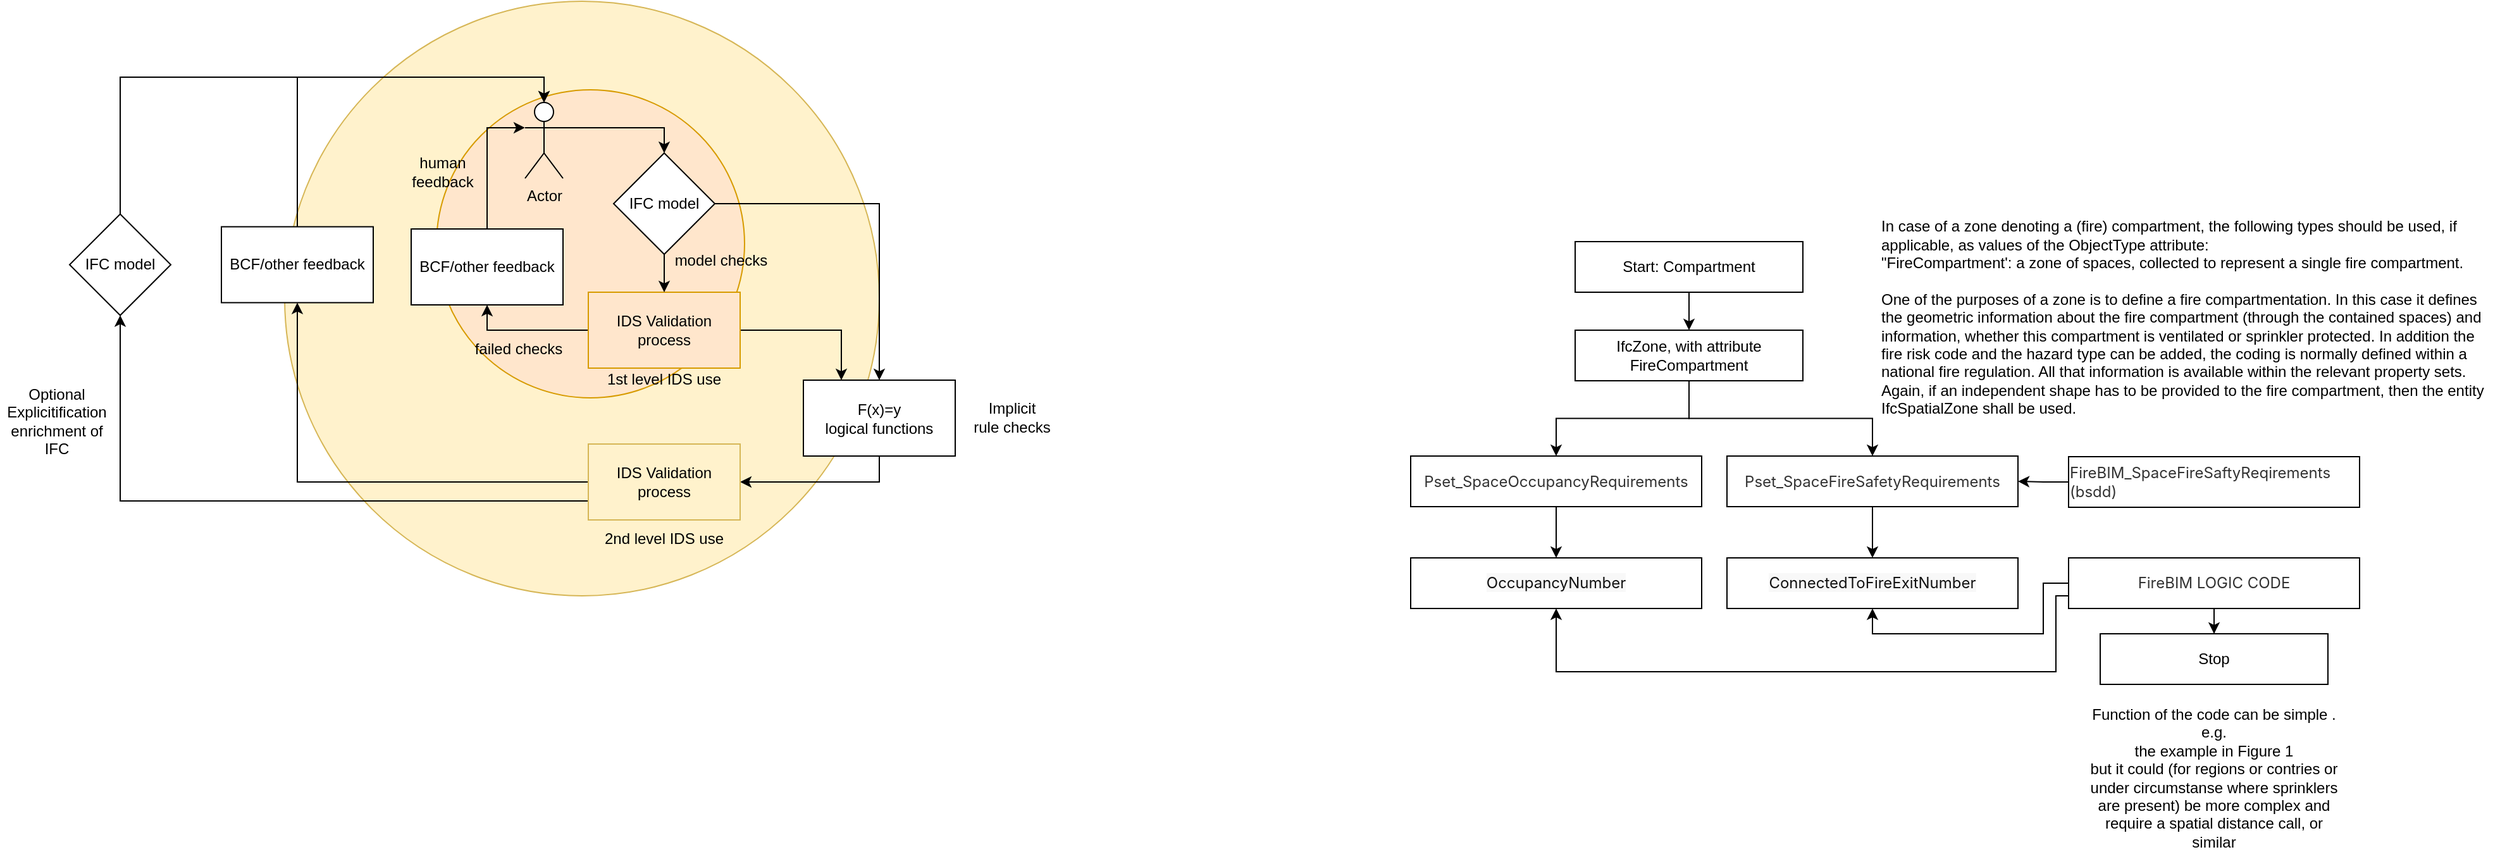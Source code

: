 <mxfile version="24.8.3">
  <diagram name="Page-1" id="luB2n4snwolbCdcfC4NB">
    <mxGraphModel dx="1450" dy="993" grid="0" gridSize="10" guides="1" tooltips="1" connect="1" arrows="1" fold="1" page="0" pageScale="1" pageWidth="850" pageHeight="1100" math="0" shadow="0">
      <root>
        <mxCell id="0" />
        <mxCell id="1" parent="0" />
        <mxCell id="F_-EiX4ZoE0ep-XaQffV-65" value="" style="ellipse;whiteSpace=wrap;html=1;aspect=fixed;fillColor=#fff2cc;strokeColor=#d6b656;" parent="1" vertex="1">
          <mxGeometry x="110" y="-50" width="470" height="470" as="geometry" />
        </mxCell>
        <mxCell id="F_-EiX4ZoE0ep-XaQffV-53" value="" style="ellipse;whiteSpace=wrap;html=1;aspect=fixed;fillColor=#ffe6cc;strokeColor=#d79b00;" parent="1" vertex="1">
          <mxGeometry x="230" y="20" width="243.5" height="243.5" as="geometry" />
        </mxCell>
        <mxCell id="F_-EiX4ZoE0ep-XaQffV-7" style="edgeStyle=orthogonalEdgeStyle;rounded=0;orthogonalLoop=1;jettySize=auto;html=1;exitX=0.5;exitY=1;exitDx=0;exitDy=0;entryX=0.5;entryY=0;entryDx=0;entryDy=0;" parent="1" source="F_-EiX4ZoE0ep-XaQffV-4" target="F_-EiX4ZoE0ep-XaQffV-5" edge="1">
          <mxGeometry relative="1" as="geometry" />
        </mxCell>
        <mxCell id="F_-EiX4ZoE0ep-XaQffV-4" value="Start: Compartment" style="rounded=0;whiteSpace=wrap;html=1;" parent="1" vertex="1">
          <mxGeometry x="1130" y="140" width="180" height="40" as="geometry" />
        </mxCell>
        <mxCell id="F_-EiX4ZoE0ep-XaQffV-13" style="edgeStyle=orthogonalEdgeStyle;rounded=0;orthogonalLoop=1;jettySize=auto;html=1;exitX=0.5;exitY=1;exitDx=0;exitDy=0;entryX=0.5;entryY=0;entryDx=0;entryDy=0;" parent="1" source="F_-EiX4ZoE0ep-XaQffV-5" target="F_-EiX4ZoE0ep-XaQffV-10" edge="1">
          <mxGeometry relative="1" as="geometry" />
        </mxCell>
        <mxCell id="F_-EiX4ZoE0ep-XaQffV-17" style="edgeStyle=orthogonalEdgeStyle;rounded=0;orthogonalLoop=1;jettySize=auto;html=1;exitX=0.5;exitY=1;exitDx=0;exitDy=0;entryX=0.5;entryY=0;entryDx=0;entryDy=0;" parent="1" source="F_-EiX4ZoE0ep-XaQffV-5" target="F_-EiX4ZoE0ep-XaQffV-14" edge="1">
          <mxGeometry relative="1" as="geometry" />
        </mxCell>
        <mxCell id="F_-EiX4ZoE0ep-XaQffV-5" value="IfcZone, with attribute FireCompartment" style="rounded=0;whiteSpace=wrap;html=1;" parent="1" vertex="1">
          <mxGeometry x="1130" y="210" width="180" height="40" as="geometry" />
        </mxCell>
        <mxCell id="F_-EiX4ZoE0ep-XaQffV-6" value="&lt;div&gt;In case of a zone denoting a (fire) compartment, the following types should be used, if applicable, as values of the ObjectType attribute:&lt;/div&gt;&lt;div&gt;&lt;span style=&quot;background-color: initial;&quot;&gt;&quot;FireCompartment&#39;: a zone of spaces, collected to represent a single fire compartment.&lt;/span&gt;&lt;br&gt;&lt;/div&gt;&lt;div&gt;&lt;br&gt;&lt;/div&gt;&lt;div&gt;One of the purposes of a zone is to define a fire compartmentation. In this case it defines the geometric information about the fire compartment (through the contained spaces) and information, whether this compartment is ventilated or sprinkler protected. In addition the fire risk code and the hazard type can be added, the coding is normally defined within a national fire regulation. All that information is available within the relevant property sets. Again, if an independent shape has to be provided to the fire compartment, then the entity IfcSpatialZone shall be used.&lt;/div&gt;" style="text;html=1;align=left;verticalAlign=middle;whiteSpace=wrap;rounded=0;" parent="1" vertex="1">
          <mxGeometry x="1370" y="120" width="490" height="160" as="geometry" />
        </mxCell>
        <mxCell id="F_-EiX4ZoE0ep-XaQffV-16" style="edgeStyle=orthogonalEdgeStyle;rounded=0;orthogonalLoop=1;jettySize=auto;html=1;exitX=0.5;exitY=1;exitDx=0;exitDy=0;entryX=0.5;entryY=0;entryDx=0;entryDy=0;" parent="1" source="F_-EiX4ZoE0ep-XaQffV-10" target="F_-EiX4ZoE0ep-XaQffV-15" edge="1">
          <mxGeometry relative="1" as="geometry" />
        </mxCell>
        <mxCell id="F_-EiX4ZoE0ep-XaQffV-10" value="&lt;div style=&quot;text-align: start;&quot;&gt;&lt;font face=&quot;monospace&quot; color=&quot;#ba0000&quot;&gt;&lt;span style=&quot;font-size: 0px; text-wrap: nowrap;&quot;&gt;Pset_SpaceOccupancyRequirements&lt;/span&gt;&lt;/font&gt;&lt;span style=&quot;color: rgb(51, 51, 51); font-family: -apple-system, BlinkMacSystemFont, &amp;quot;Segoe UI&amp;quot;, Roboto, Ubuntu, &amp;quot;Helvetica Neue&amp;quot;, Helvetica, sans-serif; font-size: calc(1rem * var(--heading-ratio) * var(--heading-ratio) * var(--heading-ratio) * var(--heading-ratio));&quot;&gt;Pset_SpaceOccupancyRequirements&lt;/span&gt;&lt;/div&gt;" style="rounded=0;whiteSpace=wrap;html=1;" parent="1" vertex="1">
          <mxGeometry x="1000" y="309.5" width="230" height="40" as="geometry" />
        </mxCell>
        <mxCell id="F_-EiX4ZoE0ep-XaQffV-31" style="edgeStyle=orthogonalEdgeStyle;rounded=0;orthogonalLoop=1;jettySize=auto;html=1;exitX=0.5;exitY=1;exitDx=0;exitDy=0;entryX=0.5;entryY=0;entryDx=0;entryDy=0;" parent="1" source="F_-EiX4ZoE0ep-XaQffV-14" target="F_-EiX4ZoE0ep-XaQffV-30" edge="1">
          <mxGeometry relative="1" as="geometry" />
        </mxCell>
        <mxCell id="F_-EiX4ZoE0ep-XaQffV-14" value="&lt;div style=&quot;text-align: start;&quot;&gt;&lt;font face=&quot;monospace&quot; color=&quot;#ba0000&quot;&gt;&lt;span style=&quot;font-size: 0px; text-wrap: nowrap;&quot;&gt;Pset_SpaceFireSafetyRequirements&lt;/span&gt;&lt;/font&gt;&lt;span style=&quot;color: rgb(51, 51, 51); font-family: -apple-system, BlinkMacSystemFont, &amp;quot;Segoe UI&amp;quot;, Roboto, Ubuntu, &amp;quot;Helvetica Neue&amp;quot;, Helvetica, sans-serif; font-size: calc(1rem * var(--heading-ratio) * var(--heading-ratio) * var(--heading-ratio) * var(--heading-ratio));&quot;&gt;Pset_SpaceFireSafetyRequirements&lt;/span&gt;&lt;/div&gt;" style="rounded=0;whiteSpace=wrap;html=1;" parent="1" vertex="1">
          <mxGeometry x="1250" y="309.5" width="230" height="40" as="geometry" />
        </mxCell>
        <mxCell id="F_-EiX4ZoE0ep-XaQffV-15" value="&lt;div style=&quot;text-align: start;&quot;&gt;&lt;span style=&quot;color: rgb(17, 17, 17); font-family: -apple-system, BlinkMacSystemFont, &amp;quot;Segoe UI&amp;quot;, Roboto, Ubuntu, &amp;quot;Helvetica Neue&amp;quot;, Helvetica, sans-serif; background-color: rgb(248, 248, 248);&quot;&gt;&lt;font style=&quot;font-size: 12px;&quot;&gt;OccupancyNumber&lt;/font&gt;&lt;/span&gt;&lt;br&gt;&lt;/div&gt;" style="rounded=0;whiteSpace=wrap;html=1;" parent="1" vertex="1">
          <mxGeometry x="1000" y="390" width="230" height="40" as="geometry" />
        </mxCell>
        <mxCell id="F_-EiX4ZoE0ep-XaQffV-29" style="edgeStyle=orthogonalEdgeStyle;rounded=0;orthogonalLoop=1;jettySize=auto;html=1;entryX=1;entryY=0.5;entryDx=0;entryDy=0;" parent="1" source="F_-EiX4ZoE0ep-XaQffV-28" target="F_-EiX4ZoE0ep-XaQffV-14" edge="1">
          <mxGeometry relative="1" as="geometry" />
        </mxCell>
        <mxCell id="F_-EiX4ZoE0ep-XaQffV-28" value="&lt;div style=&quot;text-align: start;&quot;&gt;&lt;font color=&quot;#ba0000&quot; face=&quot;monospace&quot;&gt;&lt;span style=&quot;font-size: 0px; text-wrap: nowrap;&quot;&gt;Pset_SpaceFireSafetyRequirements&lt;/span&gt;&lt;/font&gt;&lt;span style=&quot;color: rgb(51, 51, 51); font-family: -apple-system, BlinkMacSystemFont, &amp;quot;Segoe UI&amp;quot;, Roboto, Ubuntu, &amp;quot;Helvetica Neue&amp;quot;, Helvetica, sans-serif; font-size: calc(1rem * var(--heading-ratio) * var(--heading-ratio) * var(--heading-ratio) * var(--heading-ratio));&quot;&gt;FireBIM_SpaceFireSaftyReqirements (bsdd)&lt;/span&gt;&lt;/div&gt;" style="rounded=0;whiteSpace=wrap;html=1;" parent="1" vertex="1">
          <mxGeometry x="1520" y="310" width="230" height="40" as="geometry" />
        </mxCell>
        <mxCell id="F_-EiX4ZoE0ep-XaQffV-30" value="&lt;div style=&quot;text-align: start;&quot;&gt;&lt;font face=&quot;-apple-system, BlinkMacSystemFont, Segoe UI, Roboto, Ubuntu, Helvetica Neue, Helvetica, sans-serif&quot; color=&quot;#111111&quot;&gt;&lt;span style=&quot;background-color: rgb(248, 248, 248);&quot;&gt;ConnectedToFireExitNumber&lt;/span&gt;&lt;/font&gt;&lt;/div&gt;" style="rounded=0;whiteSpace=wrap;html=1;" parent="1" vertex="1">
          <mxGeometry x="1250" y="390" width="230" height="40" as="geometry" />
        </mxCell>
        <mxCell id="F_-EiX4ZoE0ep-XaQffV-36" style="edgeStyle=orthogonalEdgeStyle;rounded=0;orthogonalLoop=1;jettySize=auto;html=1;exitX=0;exitY=0.75;exitDx=0;exitDy=0;entryX=0.5;entryY=1;entryDx=0;entryDy=0;" parent="1" source="F_-EiX4ZoE0ep-XaQffV-33" target="F_-EiX4ZoE0ep-XaQffV-15" edge="1">
          <mxGeometry relative="1" as="geometry">
            <Array as="points">
              <mxPoint x="1510" y="420" />
              <mxPoint x="1510" y="480" />
              <mxPoint x="1115" y="480" />
            </Array>
          </mxGeometry>
        </mxCell>
        <mxCell id="F_-EiX4ZoE0ep-XaQffV-37" style="edgeStyle=orthogonalEdgeStyle;rounded=0;orthogonalLoop=1;jettySize=auto;html=1;exitX=0;exitY=0.5;exitDx=0;exitDy=0;entryX=0.5;entryY=1;entryDx=0;entryDy=0;" parent="1" source="F_-EiX4ZoE0ep-XaQffV-33" target="F_-EiX4ZoE0ep-XaQffV-30" edge="1">
          <mxGeometry relative="1" as="geometry" />
        </mxCell>
        <mxCell id="F_-EiX4ZoE0ep-XaQffV-40" style="edgeStyle=orthogonalEdgeStyle;rounded=0;orthogonalLoop=1;jettySize=auto;html=1;exitX=0.5;exitY=1;exitDx=0;exitDy=0;" parent="1" source="F_-EiX4ZoE0ep-XaQffV-33" target="F_-EiX4ZoE0ep-XaQffV-39" edge="1">
          <mxGeometry relative="1" as="geometry" />
        </mxCell>
        <mxCell id="F_-EiX4ZoE0ep-XaQffV-33" value="&lt;div style=&quot;text-align: start;&quot;&gt;&lt;font color=&quot;#ba0000&quot; face=&quot;monospace&quot;&gt;&lt;span style=&quot;font-size: 0px; text-wrap: nowrap;&quot;&gt;Pset_SpaceFireSafetyRequirements&lt;/span&gt;&lt;/font&gt;&lt;span style=&quot;color: rgb(51, 51, 51); font-family: -apple-system, BlinkMacSystemFont, &amp;quot;Segoe UI&amp;quot;, Roboto, Ubuntu, &amp;quot;Helvetica Neue&amp;quot;, Helvetica, sans-serif; font-size: calc(1rem * var(--heading-ratio) * var(--heading-ratio) * var(--heading-ratio) * var(--heading-ratio));&quot;&gt;FireBIM LOGIC CODE&lt;/span&gt;&lt;/div&gt;" style="rounded=0;whiteSpace=wrap;html=1;" parent="1" vertex="1">
          <mxGeometry x="1520" y="390" width="230" height="40" as="geometry" />
        </mxCell>
        <mxCell id="F_-EiX4ZoE0ep-XaQffV-34" value="Function of the code can be simple . e.g.&lt;br&gt;the example in Figure 1&lt;br&gt;but it could (for regions or contries or under circumstanse where sprinklers are present) be more complex and require a spatial distance call, or similar" style="text;html=1;align=center;verticalAlign=middle;whiteSpace=wrap;rounded=0;" parent="1" vertex="1">
          <mxGeometry x="1530" y="549" width="210" height="30" as="geometry" />
        </mxCell>
        <mxCell id="F_-EiX4ZoE0ep-XaQffV-39" value="Stop" style="rounded=0;whiteSpace=wrap;html=1;" parent="1" vertex="1">
          <mxGeometry x="1545" y="450" width="180" height="40" as="geometry" />
        </mxCell>
        <mxCell id="F_-EiX4ZoE0ep-XaQffV-46" style="edgeStyle=orthogonalEdgeStyle;rounded=0;orthogonalLoop=1;jettySize=auto;html=1;exitX=0;exitY=0.5;exitDx=0;exitDy=0;entryX=0.5;entryY=1;entryDx=0;entryDy=0;" parent="1" source="F_-EiX4ZoE0ep-XaQffV-41" target="F_-EiX4ZoE0ep-XaQffV-44" edge="1">
          <mxGeometry relative="1" as="geometry" />
        </mxCell>
        <mxCell id="F_-EiX4ZoE0ep-XaQffV-64" style="edgeStyle=orthogonalEdgeStyle;rounded=0;orthogonalLoop=1;jettySize=auto;html=1;exitX=1;exitY=0.5;exitDx=0;exitDy=0;entryX=0.25;entryY=0;entryDx=0;entryDy=0;" parent="1" source="F_-EiX4ZoE0ep-XaQffV-41" target="F_-EiX4ZoE0ep-XaQffV-48" edge="1">
          <mxGeometry relative="1" as="geometry" />
        </mxCell>
        <mxCell id="F_-EiX4ZoE0ep-XaQffV-41" value="IDS Validation process" style="rounded=0;whiteSpace=wrap;html=1;fillColor=#ffe6cc;strokeColor=#d79b00;" parent="1" vertex="1">
          <mxGeometry x="350" y="180" width="120" height="60" as="geometry" />
        </mxCell>
        <mxCell id="F_-EiX4ZoE0ep-XaQffV-43" style="edgeStyle=orthogonalEdgeStyle;rounded=0;orthogonalLoop=1;jettySize=auto;html=1;exitX=0.5;exitY=1;exitDx=0;exitDy=0;entryX=0.5;entryY=0;entryDx=0;entryDy=0;" parent="1" source="F_-EiX4ZoE0ep-XaQffV-42" target="F_-EiX4ZoE0ep-XaQffV-41" edge="1">
          <mxGeometry relative="1" as="geometry" />
        </mxCell>
        <mxCell id="F_-EiX4ZoE0ep-XaQffV-63" style="edgeStyle=orthogonalEdgeStyle;rounded=0;orthogonalLoop=1;jettySize=auto;html=1;exitX=1;exitY=0.5;exitDx=0;exitDy=0;entryX=0.5;entryY=0;entryDx=0;entryDy=0;" parent="1" source="F_-EiX4ZoE0ep-XaQffV-42" target="F_-EiX4ZoE0ep-XaQffV-48" edge="1">
          <mxGeometry relative="1" as="geometry" />
        </mxCell>
        <mxCell id="F_-EiX4ZoE0ep-XaQffV-42" value="IFC model" style="rhombus;whiteSpace=wrap;html=1;" parent="1" vertex="1">
          <mxGeometry x="370" y="70" width="80" height="80" as="geometry" />
        </mxCell>
        <mxCell id="F_-EiX4ZoE0ep-XaQffV-44" value="BCF/other feedback" style="rounded=0;whiteSpace=wrap;html=1;" parent="1" vertex="1">
          <mxGeometry x="210" y="130" width="120" height="60" as="geometry" />
        </mxCell>
        <mxCell id="F_-EiX4ZoE0ep-XaQffV-47" value="model checks" style="text;html=1;align=center;verticalAlign=middle;whiteSpace=wrap;rounded=0;" parent="1" vertex="1">
          <mxGeometry x="410" y="140" width="90" height="30" as="geometry" />
        </mxCell>
        <mxCell id="F_-EiX4ZoE0ep-XaQffV-56" style="edgeStyle=orthogonalEdgeStyle;rounded=0;orthogonalLoop=1;jettySize=auto;html=1;exitX=0.5;exitY=1;exitDx=0;exitDy=0;entryX=1;entryY=0.5;entryDx=0;entryDy=0;" parent="1" source="F_-EiX4ZoE0ep-XaQffV-48" target="F_-EiX4ZoE0ep-XaQffV-54" edge="1">
          <mxGeometry relative="1" as="geometry" />
        </mxCell>
        <mxCell id="F_-EiX4ZoE0ep-XaQffV-48" value="&lt;div&gt;F(x)=y&lt;/div&gt;logical functions" style="rounded=0;whiteSpace=wrap;html=1;" parent="1" vertex="1">
          <mxGeometry x="520" y="249.5" width="120" height="60" as="geometry" />
        </mxCell>
        <mxCell id="F_-EiX4ZoE0ep-XaQffV-49" value="failed checks" style="text;html=1;align=center;verticalAlign=middle;whiteSpace=wrap;rounded=0;" parent="1" vertex="1">
          <mxGeometry x="250" y="210" width="90" height="30" as="geometry" />
        </mxCell>
        <mxCell id="F_-EiX4ZoE0ep-XaQffV-50" value="human feedback" style="text;html=1;align=center;verticalAlign=middle;whiteSpace=wrap;rounded=0;" parent="1" vertex="1">
          <mxGeometry x="200" y="70" width="70" height="30" as="geometry" />
        </mxCell>
        <mxCell id="F_-EiX4ZoE0ep-XaQffV-52" value="&lt;div&gt;Implicit&lt;/div&gt;rule checks" style="text;html=1;align=center;verticalAlign=middle;whiteSpace=wrap;rounded=0;" parent="1" vertex="1">
          <mxGeometry x="640" y="263.5" width="90" height="30" as="geometry" />
        </mxCell>
        <mxCell id="F_-EiX4ZoE0ep-XaQffV-62" style="edgeStyle=orthogonalEdgeStyle;rounded=0;orthogonalLoop=1;jettySize=auto;html=1;exitX=0;exitY=0.5;exitDx=0;exitDy=0;entryX=0.5;entryY=1;entryDx=0;entryDy=0;" parent="1" source="F_-EiX4ZoE0ep-XaQffV-54" target="F_-EiX4ZoE0ep-XaQffV-57" edge="1">
          <mxGeometry relative="1" as="geometry" />
        </mxCell>
        <mxCell id="LjKzYuwexUWG6lNKBg24-5" style="edgeStyle=orthogonalEdgeStyle;rounded=0;orthogonalLoop=1;jettySize=auto;html=1;exitX=0;exitY=0.75;exitDx=0;exitDy=0;" edge="1" parent="1" source="F_-EiX4ZoE0ep-XaQffV-54" target="LjKzYuwexUWG6lNKBg24-2">
          <mxGeometry relative="1" as="geometry" />
        </mxCell>
        <mxCell id="F_-EiX4ZoE0ep-XaQffV-54" value="IDS Validation process" style="rounded=0;whiteSpace=wrap;html=1;fillColor=#fff2cc;strokeColor=#d6b656;" parent="1" vertex="1">
          <mxGeometry x="350" y="300" width="120" height="60" as="geometry" />
        </mxCell>
        <mxCell id="F_-EiX4ZoE0ep-XaQffV-57" value="BCF/other feedback" style="rounded=0;whiteSpace=wrap;html=1;" parent="1" vertex="1">
          <mxGeometry x="60" y="128.25" width="120" height="60" as="geometry" />
        </mxCell>
        <mxCell id="F_-EiX4ZoE0ep-XaQffV-60" style="edgeStyle=orthogonalEdgeStyle;rounded=0;orthogonalLoop=1;jettySize=auto;html=1;exitX=1;exitY=0.333;exitDx=0;exitDy=0;exitPerimeter=0;entryX=0.5;entryY=0;entryDx=0;entryDy=0;" parent="1" source="F_-EiX4ZoE0ep-XaQffV-58" target="F_-EiX4ZoE0ep-XaQffV-42" edge="1">
          <mxGeometry relative="1" as="geometry" />
        </mxCell>
        <mxCell id="F_-EiX4ZoE0ep-XaQffV-58" value="Actor" style="shape=umlActor;verticalLabelPosition=bottom;verticalAlign=top;html=1;outlineConnect=0;" parent="1" vertex="1">
          <mxGeometry x="300" y="30" width="30" height="60" as="geometry" />
        </mxCell>
        <mxCell id="F_-EiX4ZoE0ep-XaQffV-59" style="edgeStyle=orthogonalEdgeStyle;rounded=0;orthogonalLoop=1;jettySize=auto;html=1;exitX=0.5;exitY=0;exitDx=0;exitDy=0;entryX=0;entryY=0.333;entryDx=0;entryDy=0;entryPerimeter=0;" parent="1" source="F_-EiX4ZoE0ep-XaQffV-44" target="F_-EiX4ZoE0ep-XaQffV-58" edge="1">
          <mxGeometry relative="1" as="geometry" />
        </mxCell>
        <mxCell id="F_-EiX4ZoE0ep-XaQffV-61" style="edgeStyle=orthogonalEdgeStyle;rounded=0;orthogonalLoop=1;jettySize=auto;html=1;exitX=0.5;exitY=0;exitDx=0;exitDy=0;entryX=0.5;entryY=0;entryDx=0;entryDy=0;entryPerimeter=0;" parent="1" source="F_-EiX4ZoE0ep-XaQffV-57" target="F_-EiX4ZoE0ep-XaQffV-58" edge="1">
          <mxGeometry relative="1" as="geometry" />
        </mxCell>
        <mxCell id="F_-EiX4ZoE0ep-XaQffV-66" value="1st level IDS use" style="text;html=1;align=center;verticalAlign=middle;whiteSpace=wrap;rounded=0;" parent="1" vertex="1">
          <mxGeometry x="350" y="233.5" width="120" height="30" as="geometry" />
        </mxCell>
        <mxCell id="F_-EiX4ZoE0ep-XaQffV-67" value="2nd level IDS use" style="text;html=1;align=center;verticalAlign=middle;whiteSpace=wrap;rounded=0;" parent="1" vertex="1">
          <mxGeometry x="350" y="360" width="120" height="30" as="geometry" />
        </mxCell>
        <mxCell id="LjKzYuwexUWG6lNKBg24-1" value="&lt;div&gt;Optional&lt;/div&gt;&lt;div&gt;Explicitification&lt;/div&gt;&lt;div&gt;enrichment of IFC&lt;/div&gt;" style="text;html=1;align=center;verticalAlign=middle;whiteSpace=wrap;rounded=0;" vertex="1" parent="1">
          <mxGeometry x="-115" y="267" width="90" height="30" as="geometry" />
        </mxCell>
        <mxCell id="LjKzYuwexUWG6lNKBg24-2" value="IFC model" style="rhombus;whiteSpace=wrap;html=1;" vertex="1" parent="1">
          <mxGeometry x="-60" y="118.25" width="80" height="80" as="geometry" />
        </mxCell>
        <mxCell id="LjKzYuwexUWG6lNKBg24-6" style="edgeStyle=orthogonalEdgeStyle;rounded=0;orthogonalLoop=1;jettySize=auto;html=1;exitX=0.5;exitY=0;exitDx=0;exitDy=0;entryX=0.5;entryY=0;entryDx=0;entryDy=0;entryPerimeter=0;" edge="1" parent="1" source="LjKzYuwexUWG6lNKBg24-2" target="F_-EiX4ZoE0ep-XaQffV-58">
          <mxGeometry relative="1" as="geometry" />
        </mxCell>
      </root>
    </mxGraphModel>
  </diagram>
</mxfile>
